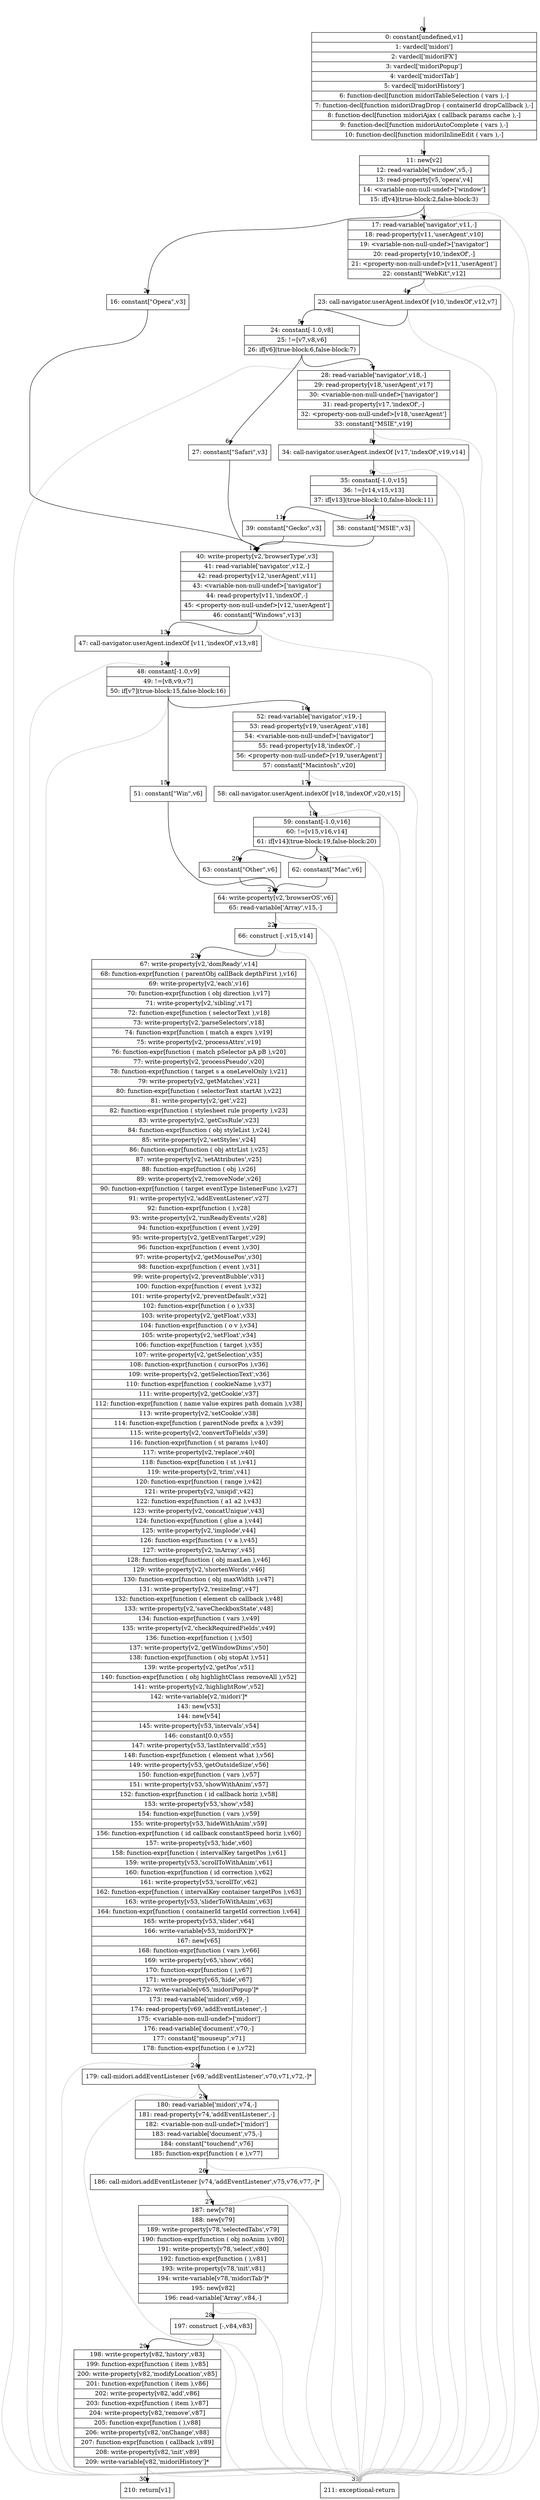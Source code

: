 digraph {
rankdir="TD"
BB_entry0[shape=none,label=""];
BB_entry0 -> BB0 [tailport=s, headport=n, headlabel="    0"]
BB0 [shape=record label="{0: constant[undefined,v1]|1: vardecl['midori']|2: vardecl['midoriFX']|3: vardecl['midoriPopup']|4: vardecl['midoriTab']|5: vardecl['midoriHistory']|6: function-decl[function midoriTableSelection ( vars ),-]|7: function-decl[function midoriDragDrop ( containerId dropCallback ),-]|8: function-decl[function midoriAjax ( callback params cache ),-]|9: function-decl[function midoriAutoComplete ( vars ),-]|10: function-decl[function midoriInlineEdit ( vars ),-]}" ] 
BB0 -> BB1 [tailport=s, headport=n, headlabel="      1"]
BB1 [shape=record label="{11: new[v2]|12: read-variable['window',v5,-]|13: read-property[v5,'opera',v4]|14: \<variable-non-null-undef\>['window']|15: if[v4](true-block:2,false-block:3)}" ] 
BB1 -> BB2 [tailport=s, headport=n, headlabel="      2"]
BB1 -> BB3 [tailport=s, headport=n, headlabel="      3"]
BB1 -> BB31 [tailport=s, headport=n, color=gray, headlabel="      31"]
BB2 [shape=record label="{16: constant[\"Opera\",v3]}" ] 
BB2 -> BB12 [tailport=s, headport=n, headlabel="      12"]
BB3 [shape=record label="{17: read-variable['navigator',v11,-]|18: read-property[v11,'userAgent',v10]|19: \<variable-non-null-undef\>['navigator']|20: read-property[v10,'indexOf',-]|21: \<property-non-null-undef\>[v11,'userAgent']|22: constant[\"WebKit\",v12]}" ] 
BB3 -> BB4 [tailport=s, headport=n, headlabel="      4"]
BB3 -> BB31 [tailport=s, headport=n, color=gray]
BB4 [shape=record label="{23: call-navigator.userAgent.indexOf [v10,'indexOf',v12,v7]}" ] 
BB4 -> BB5 [tailport=s, headport=n, headlabel="      5"]
BB4 -> BB31 [tailport=s, headport=n, color=gray]
BB5 [shape=record label="{24: constant[-1.0,v8]|25: !=[v7,v8,v6]|26: if[v6](true-block:6,false-block:7)}" ] 
BB5 -> BB6 [tailport=s, headport=n, headlabel="      6"]
BB5 -> BB7 [tailport=s, headport=n, headlabel="      7"]
BB5 -> BB31 [tailport=s, headport=n, color=gray]
BB6 [shape=record label="{27: constant[\"Safari\",v3]}" ] 
BB6 -> BB12 [tailport=s, headport=n]
BB7 [shape=record label="{28: read-variable['navigator',v18,-]|29: read-property[v18,'userAgent',v17]|30: \<variable-non-null-undef\>['navigator']|31: read-property[v17,'indexOf',-]|32: \<property-non-null-undef\>[v18,'userAgent']|33: constant[\"MSIE\",v19]}" ] 
BB7 -> BB8 [tailport=s, headport=n, headlabel="      8"]
BB7 -> BB31 [tailport=s, headport=n, color=gray]
BB8 [shape=record label="{34: call-navigator.userAgent.indexOf [v17,'indexOf',v19,v14]}" ] 
BB8 -> BB9 [tailport=s, headport=n, headlabel="      9"]
BB8 -> BB31 [tailport=s, headport=n, color=gray]
BB9 [shape=record label="{35: constant[-1.0,v15]|36: !=[v14,v15,v13]|37: if[v13](true-block:10,false-block:11)}" ] 
BB9 -> BB10 [tailport=s, headport=n, headlabel="      10"]
BB9 -> BB11 [tailport=s, headport=n, headlabel="      11"]
BB9 -> BB31 [tailport=s, headport=n, color=gray]
BB10 [shape=record label="{38: constant[\"MSIE\",v3]}" ] 
BB10 -> BB12 [tailport=s, headport=n]
BB11 [shape=record label="{39: constant[\"Gecko\",v3]}" ] 
BB11 -> BB12 [tailport=s, headport=n]
BB12 [shape=record label="{40: write-property[v2,'browserType',v3]|41: read-variable['navigator',v12,-]|42: read-property[v12,'userAgent',v11]|43: \<variable-non-null-undef\>['navigator']|44: read-property[v11,'indexOf',-]|45: \<property-non-null-undef\>[v12,'userAgent']|46: constant[\"Windows\",v13]}" ] 
BB12 -> BB13 [tailport=s, headport=n, headlabel="      13"]
BB12 -> BB31 [tailport=s, headport=n, color=gray]
BB13 [shape=record label="{47: call-navigator.userAgent.indexOf [v11,'indexOf',v13,v8]}" ] 
BB13 -> BB14 [tailport=s, headport=n, headlabel="      14"]
BB13 -> BB31 [tailport=s, headport=n, color=gray]
BB14 [shape=record label="{48: constant[-1.0,v9]|49: !=[v8,v9,v7]|50: if[v7](true-block:15,false-block:16)}" ] 
BB14 -> BB15 [tailport=s, headport=n, headlabel="      15"]
BB14 -> BB16 [tailport=s, headport=n, headlabel="      16"]
BB14 -> BB31 [tailport=s, headport=n, color=gray]
BB15 [shape=record label="{51: constant[\"Win\",v6]}" ] 
BB15 -> BB21 [tailport=s, headport=n, headlabel="      21"]
BB16 [shape=record label="{52: read-variable['navigator',v19,-]|53: read-property[v19,'userAgent',v18]|54: \<variable-non-null-undef\>['navigator']|55: read-property[v18,'indexOf',-]|56: \<property-non-null-undef\>[v19,'userAgent']|57: constant[\"Macintosh\",v20]}" ] 
BB16 -> BB17 [tailport=s, headport=n, headlabel="      17"]
BB16 -> BB31 [tailport=s, headport=n, color=gray]
BB17 [shape=record label="{58: call-navigator.userAgent.indexOf [v18,'indexOf',v20,v15]}" ] 
BB17 -> BB18 [tailport=s, headport=n, headlabel="      18"]
BB17 -> BB31 [tailport=s, headport=n, color=gray]
BB18 [shape=record label="{59: constant[-1.0,v16]|60: !=[v15,v16,v14]|61: if[v14](true-block:19,false-block:20)}" ] 
BB18 -> BB19 [tailport=s, headport=n, headlabel="      19"]
BB18 -> BB20 [tailport=s, headport=n, headlabel="      20"]
BB18 -> BB31 [tailport=s, headport=n, color=gray]
BB19 [shape=record label="{62: constant[\"Mac\",v6]}" ] 
BB19 -> BB21 [tailport=s, headport=n]
BB20 [shape=record label="{63: constant[\"Other\",v6]}" ] 
BB20 -> BB21 [tailport=s, headport=n]
BB21 [shape=record label="{64: write-property[v2,'browserOS',v6]|65: read-variable['Array',v15,-]}" ] 
BB21 -> BB22 [tailport=s, headport=n, headlabel="      22"]
BB21 -> BB31 [tailport=s, headport=n, color=gray]
BB22 [shape=record label="{66: construct [-,v15,v14]}" ] 
BB22 -> BB23 [tailport=s, headport=n, headlabel="      23"]
BB22 -> BB31 [tailport=s, headport=n, color=gray]
BB23 [shape=record label="{67: write-property[v2,'domReady',v14]|68: function-expr[function ( parentObj callBack depthFirst ),v16]|69: write-property[v2,'each',v16]|70: function-expr[function ( obj direction ),v17]|71: write-property[v2,'sibling',v17]|72: function-expr[function ( selectorText ),v18]|73: write-property[v2,'parseSelectors',v18]|74: function-expr[function ( match a exprs ),v19]|75: write-property[v2,'processAttrs',v19]|76: function-expr[function ( match pSelector pA pB ),v20]|77: write-property[v2,'processPseudo',v20]|78: function-expr[function ( target s a oneLevelOnly ),v21]|79: write-property[v2,'getMatches',v21]|80: function-expr[function ( selectorText startAt ),v22]|81: write-property[v2,'get',v22]|82: function-expr[function ( stylesheet rule property ),v23]|83: write-property[v2,'getCssRule',v23]|84: function-expr[function ( obj styleList ),v24]|85: write-property[v2,'setStyles',v24]|86: function-expr[function ( obj attrList ),v25]|87: write-property[v2,'setAttributes',v25]|88: function-expr[function ( obj ),v26]|89: write-property[v2,'removeNode',v26]|90: function-expr[function ( target eventType listenerFunc ),v27]|91: write-property[v2,'addEventListener',v27]|92: function-expr[function ( ),v28]|93: write-property[v2,'runReadyEvents',v28]|94: function-expr[function ( event ),v29]|95: write-property[v2,'getEventTarget',v29]|96: function-expr[function ( event ),v30]|97: write-property[v2,'getMousePos',v30]|98: function-expr[function ( event ),v31]|99: write-property[v2,'preventBubble',v31]|100: function-expr[function ( event ),v32]|101: write-property[v2,'preventDefault',v32]|102: function-expr[function ( o ),v33]|103: write-property[v2,'getFloat',v33]|104: function-expr[function ( o v ),v34]|105: write-property[v2,'setFloat',v34]|106: function-expr[function ( target ),v35]|107: write-property[v2,'getSelection',v35]|108: function-expr[function ( cursorPos ),v36]|109: write-property[v2,'getSelectionText',v36]|110: function-expr[function ( cookieName ),v37]|111: write-property[v2,'getCookie',v37]|112: function-expr[function ( name value expires path domain ),v38]|113: write-property[v2,'setCookie',v38]|114: function-expr[function ( parentNode prefix a ),v39]|115: write-property[v2,'convertToFields',v39]|116: function-expr[function ( st params ),v40]|117: write-property[v2,'replace',v40]|118: function-expr[function ( st ),v41]|119: write-property[v2,'trim',v41]|120: function-expr[function ( range ),v42]|121: write-property[v2,'uniqid',v42]|122: function-expr[function ( a1 a2 ),v43]|123: write-property[v2,'concatUnique',v43]|124: function-expr[function ( glue a ),v44]|125: write-property[v2,'implode',v44]|126: function-expr[function ( v a ),v45]|127: write-property[v2,'inArray',v45]|128: function-expr[function ( obj maxLen ),v46]|129: write-property[v2,'shortenWords',v46]|130: function-expr[function ( obj maxWidth ),v47]|131: write-property[v2,'resizeImg',v47]|132: function-expr[function ( element cb callback ),v48]|133: write-property[v2,'saveCheckboxState',v48]|134: function-expr[function ( vars ),v49]|135: write-property[v2,'checkRequiredFields',v49]|136: function-expr[function ( ),v50]|137: write-property[v2,'getWindowDims',v50]|138: function-expr[function ( obj stopAt ),v51]|139: write-property[v2,'getPos',v51]|140: function-expr[function ( obj highlightClass removeAll ),v52]|141: write-property[v2,'highlightRow',v52]|142: write-variable[v2,'midori']*|143: new[v53]|144: new[v54]|145: write-property[v53,'intervals',v54]|146: constant[0.0,v55]|147: write-property[v53,'lastIntervalId',v55]|148: function-expr[function ( element what ),v56]|149: write-property[v53,'getOutsideSize',v56]|150: function-expr[function ( vars ),v57]|151: write-property[v53,'showWithAnim',v57]|152: function-expr[function ( id callback horiz ),v58]|153: write-property[v53,'show',v58]|154: function-expr[function ( vars ),v59]|155: write-property[v53,'hideWithAnim',v59]|156: function-expr[function ( id callback constantSpeed horiz ),v60]|157: write-property[v53,'hide',v60]|158: function-expr[function ( intervalKey targetPos ),v61]|159: write-property[v53,'scrollToWithAnim',v61]|160: function-expr[function ( id correction ),v62]|161: write-property[v53,'scrollTo',v62]|162: function-expr[function ( intervalKey container targetPos ),v63]|163: write-property[v53,'sliderToWithAnim',v63]|164: function-expr[function ( containerId targetId correction ),v64]|165: write-property[v53,'slider',v64]|166: write-variable[v53,'midoriFX']*|167: new[v65]|168: function-expr[function ( vars ),v66]|169: write-property[v65,'show',v66]|170: function-expr[function ( ),v67]|171: write-property[v65,'hide',v67]|172: write-variable[v65,'midoriPopup']*|173: read-variable['midori',v69,-]|174: read-property[v69,'addEventListener',-]|175: \<variable-non-null-undef\>['midori']|176: read-variable['document',v70,-]|177: constant[\"mouseup\",v71]|178: function-expr[function ( e ),v72]}" ] 
BB23 -> BB24 [tailport=s, headport=n, headlabel="      24"]
BB23 -> BB31 [tailport=s, headport=n, color=gray]
BB24 [shape=record label="{179: call-midori.addEventListener [v69,'addEventListener',v70,v71,v72,-]*}" ] 
BB24 -> BB25 [tailport=s, headport=n, headlabel="      25"]
BB24 -> BB31 [tailport=s, headport=n, color=gray]
BB25 [shape=record label="{180: read-variable['midori',v74,-]|181: read-property[v74,'addEventListener',-]|182: \<variable-non-null-undef\>['midori']|183: read-variable['document',v75,-]|184: constant[\"touchend\",v76]|185: function-expr[function ( e ),v77]}" ] 
BB25 -> BB26 [tailport=s, headport=n, headlabel="      26"]
BB25 -> BB31 [tailport=s, headport=n, color=gray]
BB26 [shape=record label="{186: call-midori.addEventListener [v74,'addEventListener',v75,v76,v77,-]*}" ] 
BB26 -> BB27 [tailport=s, headport=n, headlabel="      27"]
BB26 -> BB31 [tailport=s, headport=n, color=gray]
BB27 [shape=record label="{187: new[v78]|188: new[v79]|189: write-property[v78,'selectedTabs',v79]|190: function-expr[function ( obj noAnim ),v80]|191: write-property[v78,'select',v80]|192: function-expr[function ( ),v81]|193: write-property[v78,'init',v81]|194: write-variable[v78,'midoriTab']*|195: new[v82]|196: read-variable['Array',v84,-]}" ] 
BB27 -> BB28 [tailport=s, headport=n, headlabel="      28"]
BB27 -> BB31 [tailport=s, headport=n, color=gray]
BB28 [shape=record label="{197: construct [-,v84,v83]}" ] 
BB28 -> BB29 [tailport=s, headport=n, headlabel="      29"]
BB28 -> BB31 [tailport=s, headport=n, color=gray]
BB29 [shape=record label="{198: write-property[v82,'history',v83]|199: function-expr[function ( item ),v85]|200: write-property[v82,'modifyLocation',v85]|201: function-expr[function ( item ),v86]|202: write-property[v82,'add',v86]|203: function-expr[function ( item ),v87]|204: write-property[v82,'remove',v87]|205: function-expr[function ( ),v88]|206: write-property[v82,'onChange',v88]|207: function-expr[function ( callback ),v89]|208: write-property[v82,'init',v89]|209: write-variable[v82,'midoriHistory']*}" ] 
BB29 -> BB30 [tailport=s, headport=n, headlabel="      30"]
BB29 -> BB31 [tailport=s, headport=n, color=gray]
BB30 [shape=record label="{210: return[v1]}" ] 
BB31 [shape=record label="{211: exceptional-return}" ] 
//#$~ 1
}

